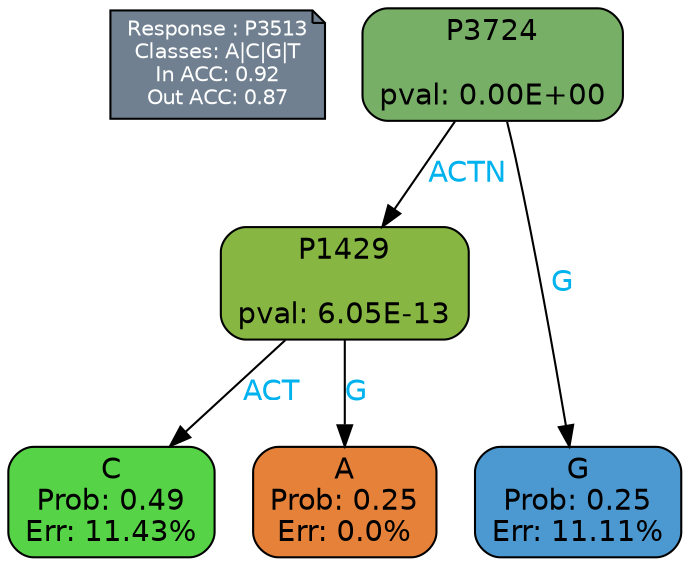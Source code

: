 digraph Tree {
node [shape=box, style="filled, rounded", color="black", fontname=helvetica] ;
graph [ranksep=equally, splines=polylines, bgcolor=transparent, dpi=600] ;
edge [fontname=helvetica] ;
LEGEND [label="Response : P3513
Classes: A|C|G|T
In ACC: 0.92
Out ACC: 0.87
",shape=note,align=left,style=filled,fillcolor="slategray",fontcolor="white",fontsize=10];1 [label="P3724

pval: 0.00E+00", fillcolor="#78af67"] ;
2 [label="P1429

pval: 6.05E-13", fillcolor="#87b742"] ;
3 [label="C
Prob: 0.49
Err: 11.43%", fillcolor="#57d347"] ;
4 [label="A
Prob: 0.25
Err: 0.0%", fillcolor="#e58139"] ;
5 [label="G
Prob: 0.25
Err: 11.11%", fillcolor="#4c99d1"] ;
1 -> 2 [label="ACTN",fontcolor=deepskyblue2] ;
1 -> 5 [label="G",fontcolor=deepskyblue2] ;
2 -> 3 [label="ACT",fontcolor=deepskyblue2] ;
2 -> 4 [label="G",fontcolor=deepskyblue2] ;
{rank = same; 3;4;5;}{rank = same; LEGEND;1;}}